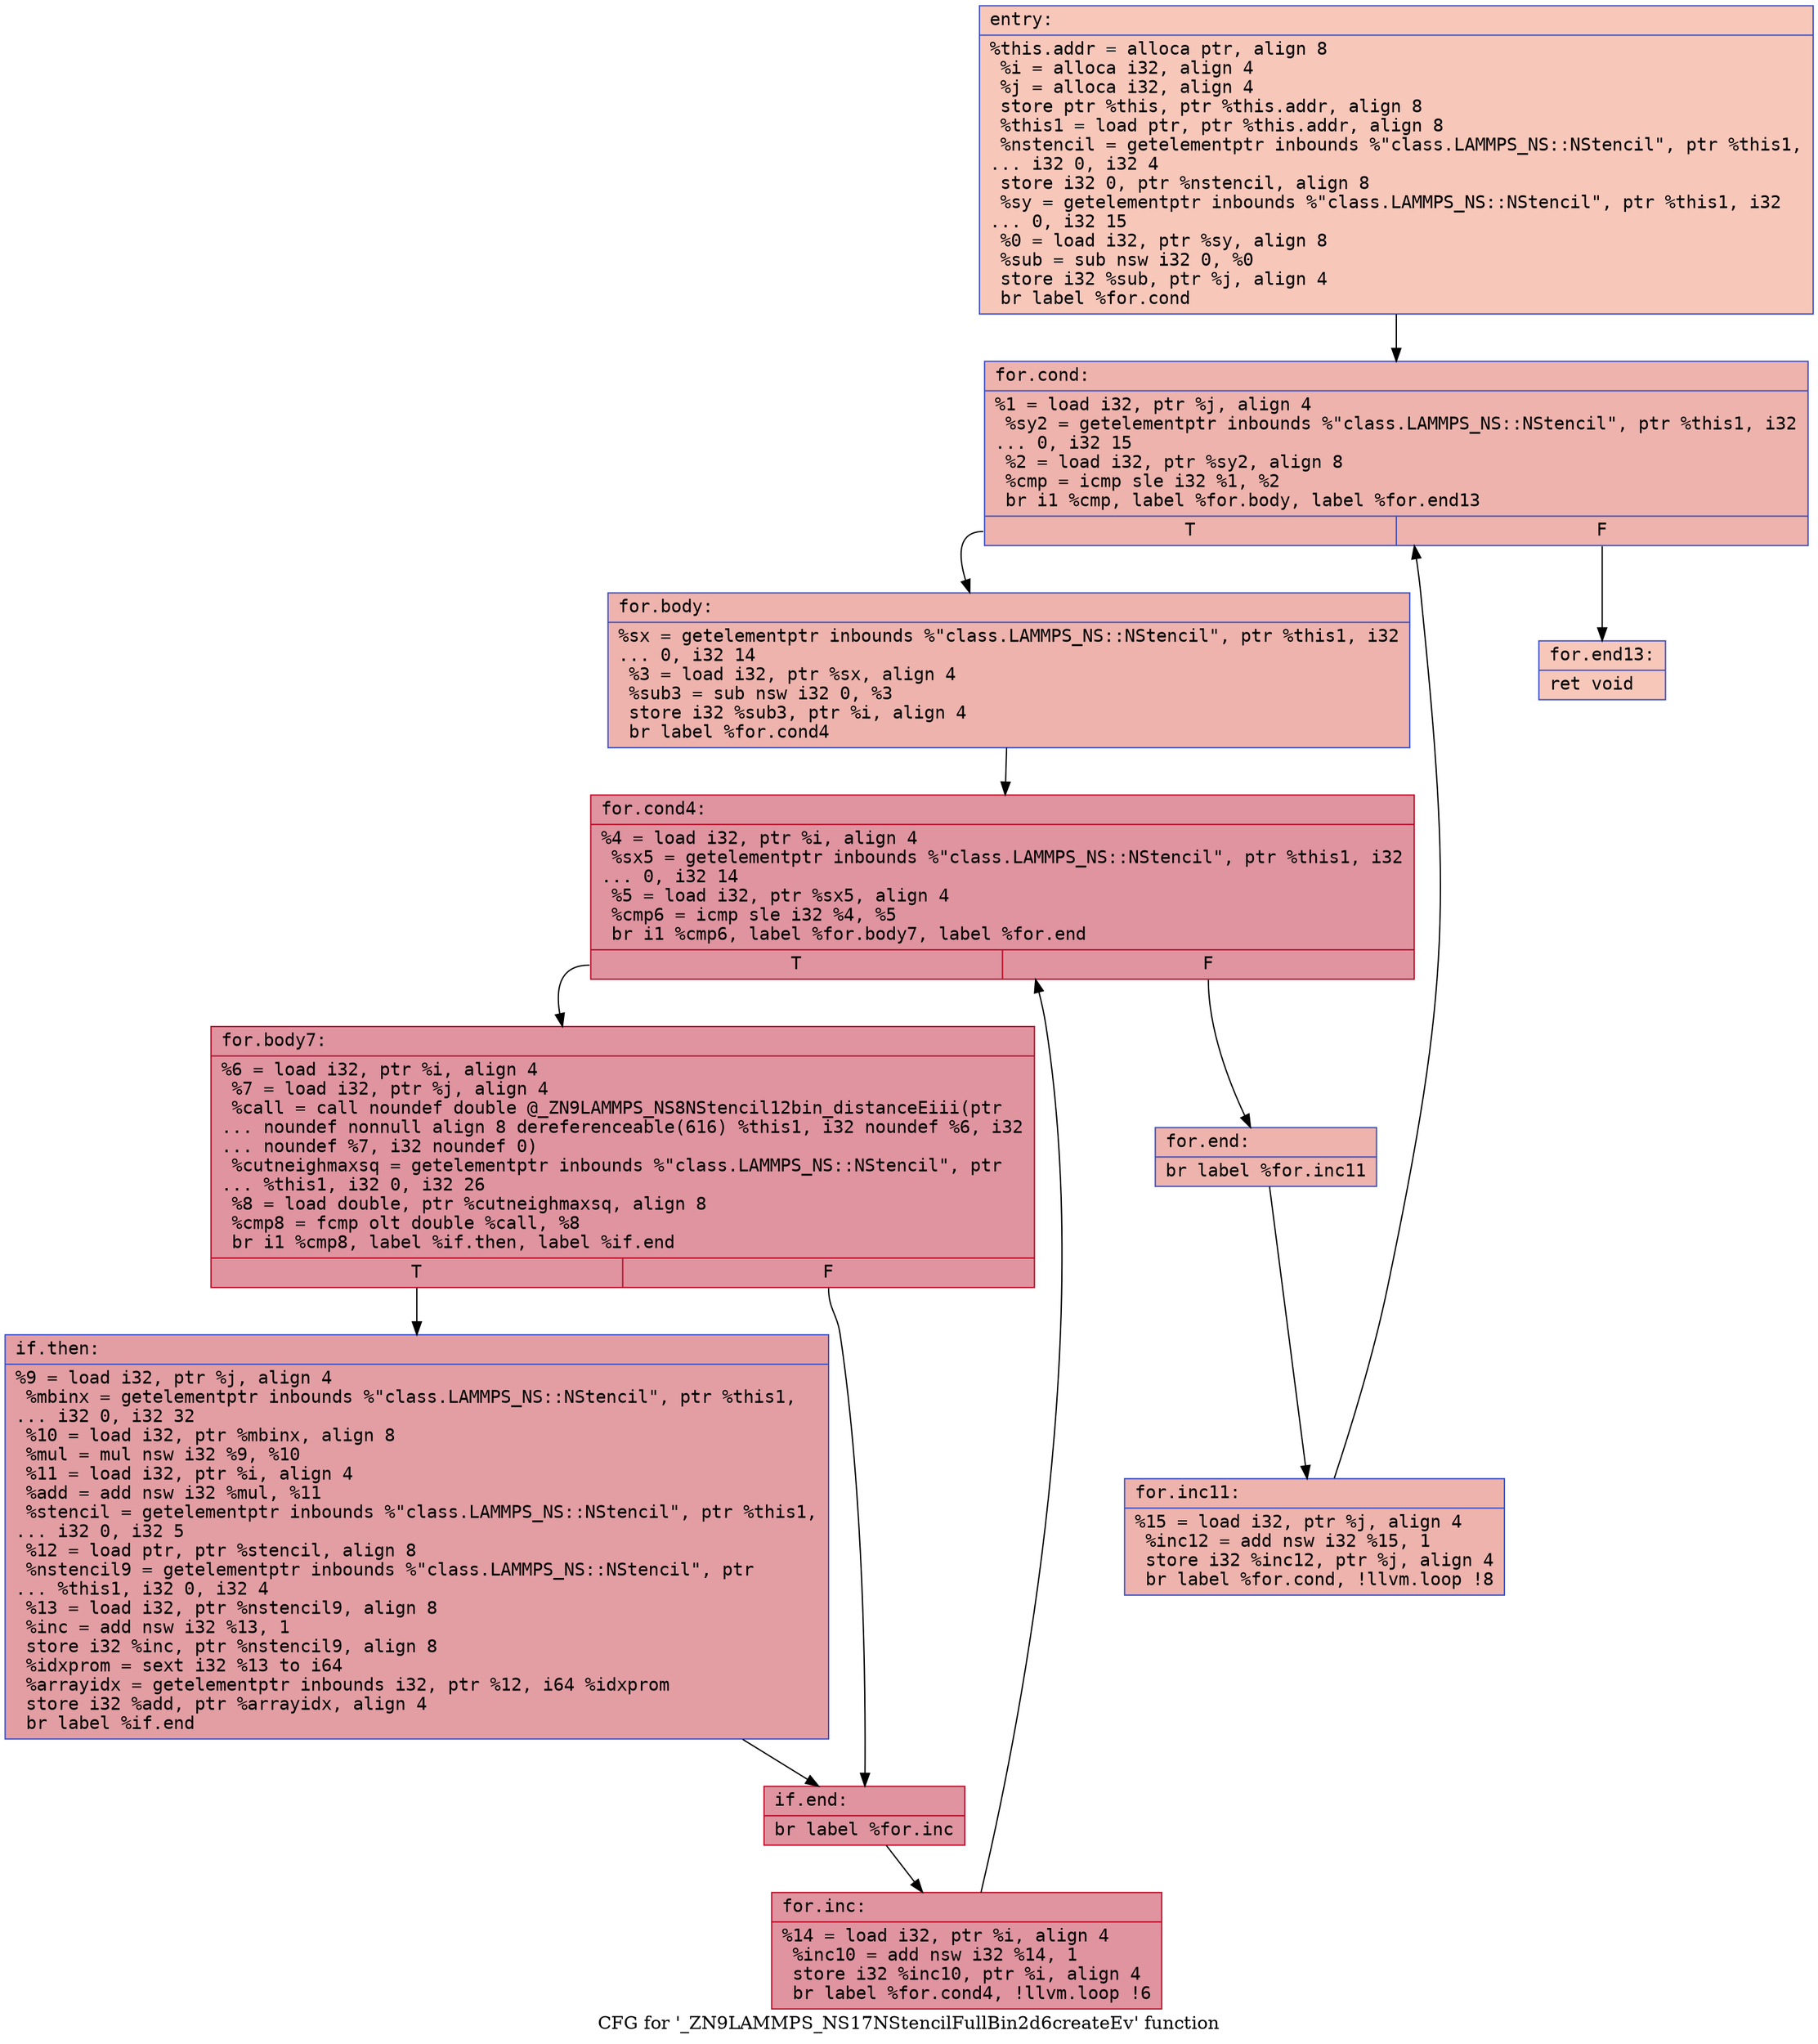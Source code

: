 digraph "CFG for '_ZN9LAMMPS_NS17NStencilFullBin2d6createEv' function" {
	label="CFG for '_ZN9LAMMPS_NS17NStencilFullBin2d6createEv' function";

	Node0x55a70eb4adc0 [shape=record,color="#3d50c3ff", style=filled, fillcolor="#ec7f6370" fontname="Courier",label="{entry:\l|  %this.addr = alloca ptr, align 8\l  %i = alloca i32, align 4\l  %j = alloca i32, align 4\l  store ptr %this, ptr %this.addr, align 8\l  %this1 = load ptr, ptr %this.addr, align 8\l  %nstencil = getelementptr inbounds %\"class.LAMMPS_NS::NStencil\", ptr %this1,\l... i32 0, i32 4\l  store i32 0, ptr %nstencil, align 8\l  %sy = getelementptr inbounds %\"class.LAMMPS_NS::NStencil\", ptr %this1, i32\l... 0, i32 15\l  %0 = load i32, ptr %sy, align 8\l  %sub = sub nsw i32 0, %0\l  store i32 %sub, ptr %j, align 4\l  br label %for.cond\l}"];
	Node0x55a70eb4adc0 -> Node0x55a70eb4b4c0[tooltip="entry -> for.cond\nProbability 100.00%" ];
	Node0x55a70eb4b4c0 [shape=record,color="#3d50c3ff", style=filled, fillcolor="#d6524470" fontname="Courier",label="{for.cond:\l|  %1 = load i32, ptr %j, align 4\l  %sy2 = getelementptr inbounds %\"class.LAMMPS_NS::NStencil\", ptr %this1, i32\l... 0, i32 15\l  %2 = load i32, ptr %sy2, align 8\l  %cmp = icmp sle i32 %1, %2\l  br i1 %cmp, label %for.body, label %for.end13\l|{<s0>T|<s1>F}}"];
	Node0x55a70eb4b4c0:s0 -> Node0x55a70eb4b840[tooltip="for.cond -> for.body\nProbability 96.88%" ];
	Node0x55a70eb4b4c0:s1 -> Node0x55a70eb4ba60[tooltip="for.cond -> for.end13\nProbability 3.12%" ];
	Node0x55a70eb4b840 [shape=record,color="#3d50c3ff", style=filled, fillcolor="#d6524470" fontname="Courier",label="{for.body:\l|  %sx = getelementptr inbounds %\"class.LAMMPS_NS::NStencil\", ptr %this1, i32\l... 0, i32 14\l  %3 = load i32, ptr %sx, align 4\l  %sub3 = sub nsw i32 0, %3\l  store i32 %sub3, ptr %i, align 4\l  br label %for.cond4\l}"];
	Node0x55a70eb4b840 -> Node0x55a70eb4bed0[tooltip="for.body -> for.cond4\nProbability 100.00%" ];
	Node0x55a70eb4bed0 [shape=record,color="#b70d28ff", style=filled, fillcolor="#b70d2870" fontname="Courier",label="{for.cond4:\l|  %4 = load i32, ptr %i, align 4\l  %sx5 = getelementptr inbounds %\"class.LAMMPS_NS::NStencil\", ptr %this1, i32\l... 0, i32 14\l  %5 = load i32, ptr %sx5, align 4\l  %cmp6 = icmp sle i32 %4, %5\l  br i1 %cmp6, label %for.body7, label %for.end\l|{<s0>T|<s1>F}}"];
	Node0x55a70eb4bed0:s0 -> Node0x55a70eb4c250[tooltip="for.cond4 -> for.body7\nProbability 96.88%" ];
	Node0x55a70eb4bed0:s1 -> Node0x55a70eb4c2d0[tooltip="for.cond4 -> for.end\nProbability 3.12%" ];
	Node0x55a70eb4c250 [shape=record,color="#b70d28ff", style=filled, fillcolor="#b70d2870" fontname="Courier",label="{for.body7:\l|  %6 = load i32, ptr %i, align 4\l  %7 = load i32, ptr %j, align 4\l  %call = call noundef double @_ZN9LAMMPS_NS8NStencil12bin_distanceEiii(ptr\l... noundef nonnull align 8 dereferenceable(616) %this1, i32 noundef %6, i32\l... noundef %7, i32 noundef 0)\l  %cutneighmaxsq = getelementptr inbounds %\"class.LAMMPS_NS::NStencil\", ptr\l... %this1, i32 0, i32 26\l  %8 = load double, ptr %cutneighmaxsq, align 8\l  %cmp8 = fcmp olt double %call, %8\l  br i1 %cmp8, label %if.then, label %if.end\l|{<s0>T|<s1>F}}"];
	Node0x55a70eb4c250:s0 -> Node0x55a70eb4c990[tooltip="for.body7 -> if.then\nProbability 50.00%" ];
	Node0x55a70eb4c250:s1 -> Node0x55a70eb4cd80[tooltip="for.body7 -> if.end\nProbability 50.00%" ];
	Node0x55a70eb4c990 [shape=record,color="#3d50c3ff", style=filled, fillcolor="#be242e70" fontname="Courier",label="{if.then:\l|  %9 = load i32, ptr %j, align 4\l  %mbinx = getelementptr inbounds %\"class.LAMMPS_NS::NStencil\", ptr %this1,\l... i32 0, i32 32\l  %10 = load i32, ptr %mbinx, align 8\l  %mul = mul nsw i32 %9, %10\l  %11 = load i32, ptr %i, align 4\l  %add = add nsw i32 %mul, %11\l  %stencil = getelementptr inbounds %\"class.LAMMPS_NS::NStencil\", ptr %this1,\l... i32 0, i32 5\l  %12 = load ptr, ptr %stencil, align 8\l  %nstencil9 = getelementptr inbounds %\"class.LAMMPS_NS::NStencil\", ptr\l... %this1, i32 0, i32 4\l  %13 = load i32, ptr %nstencil9, align 8\l  %inc = add nsw i32 %13, 1\l  store i32 %inc, ptr %nstencil9, align 8\l  %idxprom = sext i32 %13 to i64\l  %arrayidx = getelementptr inbounds i32, ptr %12, i64 %idxprom\l  store i32 %add, ptr %arrayidx, align 4\l  br label %if.end\l}"];
	Node0x55a70eb4c990 -> Node0x55a70eb4cd80[tooltip="if.then -> if.end\nProbability 100.00%" ];
	Node0x55a70eb4cd80 [shape=record,color="#b70d28ff", style=filled, fillcolor="#b70d2870" fontname="Courier",label="{if.end:\l|  br label %for.inc\l}"];
	Node0x55a70eb4cd80 -> Node0x55a70eb4e1c0[tooltip="if.end -> for.inc\nProbability 100.00%" ];
	Node0x55a70eb4e1c0 [shape=record,color="#b70d28ff", style=filled, fillcolor="#b70d2870" fontname="Courier",label="{for.inc:\l|  %14 = load i32, ptr %i, align 4\l  %inc10 = add nsw i32 %14, 1\l  store i32 %inc10, ptr %i, align 4\l  br label %for.cond4, !llvm.loop !6\l}"];
	Node0x55a70eb4e1c0 -> Node0x55a70eb4bed0[tooltip="for.inc -> for.cond4\nProbability 100.00%" ];
	Node0x55a70eb4c2d0 [shape=record,color="#3d50c3ff", style=filled, fillcolor="#d6524470" fontname="Courier",label="{for.end:\l|  br label %for.inc11\l}"];
	Node0x55a70eb4c2d0 -> Node0x55a70eb4efc0[tooltip="for.end -> for.inc11\nProbability 100.00%" ];
	Node0x55a70eb4efc0 [shape=record,color="#3d50c3ff", style=filled, fillcolor="#d6524470" fontname="Courier",label="{for.inc11:\l|  %15 = load i32, ptr %j, align 4\l  %inc12 = add nsw i32 %15, 1\l  store i32 %inc12, ptr %j, align 4\l  br label %for.cond, !llvm.loop !8\l}"];
	Node0x55a70eb4efc0 -> Node0x55a70eb4b4c0[tooltip="for.inc11 -> for.cond\nProbability 100.00%" ];
	Node0x55a70eb4ba60 [shape=record,color="#3d50c3ff", style=filled, fillcolor="#ec7f6370" fontname="Courier",label="{for.end13:\l|  ret void\l}"];
}
